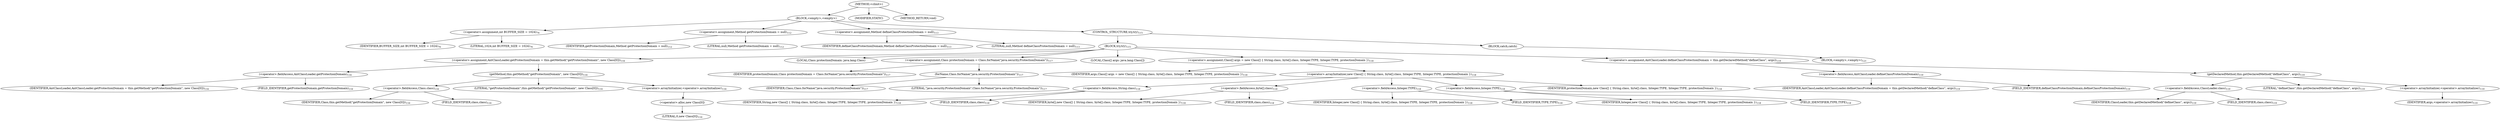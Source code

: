 digraph "&lt;clinit&gt;" {  
"950" [label = <(METHOD,&lt;clinit&gt;)> ]
"951" [label = <(BLOCK,&lt;empty&gt;,&lt;empty&gt;)> ]
"952" [label = <(&lt;operator&gt;.assignment,int BUFFER_SIZE = 1024)<SUB>76</SUB>> ]
"953" [label = <(IDENTIFIER,BUFFER_SIZE,int BUFFER_SIZE = 1024)<SUB>76</SUB>> ]
"954" [label = <(LITERAL,1024,int BUFFER_SIZE = 1024)<SUB>76</SUB>> ]
"955" [label = <(&lt;operator&gt;.assignment,Method getProtectionDomain = null)<SUB>112</SUB>> ]
"956" [label = <(IDENTIFIER,getProtectionDomain,Method getProtectionDomain = null)<SUB>112</SUB>> ]
"957" [label = <(LITERAL,null,Method getProtectionDomain = null)<SUB>112</SUB>> ]
"958" [label = <(&lt;operator&gt;.assignment,Method defineClassProtectionDomain = null)<SUB>113</SUB>> ]
"959" [label = <(IDENTIFIER,defineClassProtectionDomain,Method defineClassProtectionDomain = null)<SUB>113</SUB>> ]
"960" [label = <(LITERAL,null,Method defineClassProtectionDomain = null)<SUB>113</SUB>> ]
"961" [label = <(CONTROL_STRUCTURE,try,try)<SUB>115</SUB>> ]
"962" [label = <(BLOCK,try,try)<SUB>115</SUB>> ]
"963" [label = <(&lt;operator&gt;.assignment,AntClassLoader.getProtectionDomain = this.getMethod(&quot;getProtectionDomain&quot;, new Class[0]))<SUB>116</SUB>> ]
"964" [label = <(&lt;operator&gt;.fieldAccess,AntClassLoader.getProtectionDomain)<SUB>116</SUB>> ]
"965" [label = <(IDENTIFIER,AntClassLoader,AntClassLoader.getProtectionDomain = this.getMethod(&quot;getProtectionDomain&quot;, new Class[0]))<SUB>116</SUB>> ]
"966" [label = <(FIELD_IDENTIFIER,getProtectionDomain,getProtectionDomain)<SUB>116</SUB>> ]
"967" [label = <(getMethod,this.getMethod(&quot;getProtectionDomain&quot;, new Class[0]))<SUB>116</SUB>> ]
"968" [label = <(&lt;operator&gt;.fieldAccess,Class.class)<SUB>116</SUB>> ]
"969" [label = <(IDENTIFIER,Class,this.getMethod(&quot;getProtectionDomain&quot;, new Class[0]))<SUB>116</SUB>> ]
"970" [label = <(FIELD_IDENTIFIER,class,class)<SUB>116</SUB>> ]
"971" [label = <(LITERAL,&quot;getProtectionDomain&quot;,this.getMethod(&quot;getProtectionDomain&quot;, new Class[0]))<SUB>116</SUB>> ]
"972" [label = <(&lt;operator&gt;.arrayInitializer,&lt;operator&gt;.arrayInitializer)<SUB>116</SUB>> ]
"973" [label = <(&lt;operator&gt;.alloc,new Class[0])> ]
"974" [label = <(LITERAL,0,new Class[0])<SUB>116</SUB>> ]
"975" [label = <(LOCAL,Class protectionDomain: java.lang.Class)> ]
"976" [label = <(&lt;operator&gt;.assignment,Class protectionDomain = Class.forName(&quot;java.security.ProtectionDomain&quot;))<SUB>117</SUB>> ]
"977" [label = <(IDENTIFIER,protectionDomain,Class protectionDomain = Class.forName(&quot;java.security.ProtectionDomain&quot;))<SUB>117</SUB>> ]
"978" [label = <(forName,Class.forName(&quot;java.security.ProtectionDomain&quot;))<SUB>117</SUB>> ]
"979" [label = <(IDENTIFIER,Class,Class.forName(&quot;java.security.ProtectionDomain&quot;))<SUB>117</SUB>> ]
"980" [label = <(LITERAL,&quot;java.security.ProtectionDomain&quot;,Class.forName(&quot;java.security.ProtectionDomain&quot;))<SUB>117</SUB>> ]
"981" [label = <(LOCAL,Class[] args: java.lang.Class[])> ]
"982" [label = <(&lt;operator&gt;.assignment,Class[] args = new Class[] { String.class, byte[].class, Integer.TYPE, Integer.TYPE, protectionDomain })<SUB>118</SUB>> ]
"983" [label = <(IDENTIFIER,args,Class[] args = new Class[] { String.class, byte[].class, Integer.TYPE, Integer.TYPE, protectionDomain })<SUB>118</SUB>> ]
"984" [label = <(&lt;operator&gt;.arrayInitializer,new Class[] { String.class, byte[].class, Integer.TYPE, Integer.TYPE, protectionDomain })<SUB>118</SUB>> ]
"985" [label = <(&lt;operator&gt;.fieldAccess,String.class)<SUB>118</SUB>> ]
"986" [label = <(IDENTIFIER,String,new Class[] { String.class, byte[].class, Integer.TYPE, Integer.TYPE, protectionDomain })<SUB>118</SUB>> ]
"987" [label = <(FIELD_IDENTIFIER,class,class)<SUB>118</SUB>> ]
"988" [label = <(&lt;operator&gt;.fieldAccess,byte[].class)<SUB>118</SUB>> ]
"989" [label = <(IDENTIFIER,byte[],new Class[] { String.class, byte[].class, Integer.TYPE, Integer.TYPE, protectionDomain })<SUB>118</SUB>> ]
"990" [label = <(FIELD_IDENTIFIER,class,class)<SUB>118</SUB>> ]
"991" [label = <(&lt;operator&gt;.fieldAccess,Integer.TYPE)<SUB>118</SUB>> ]
"992" [label = <(IDENTIFIER,Integer,new Class[] { String.class, byte[].class, Integer.TYPE, Integer.TYPE, protectionDomain })<SUB>118</SUB>> ]
"993" [label = <(FIELD_IDENTIFIER,TYPE,TYPE)<SUB>118</SUB>> ]
"994" [label = <(&lt;operator&gt;.fieldAccess,Integer.TYPE)<SUB>118</SUB>> ]
"995" [label = <(IDENTIFIER,Integer,new Class[] { String.class, byte[].class, Integer.TYPE, Integer.TYPE, protectionDomain })<SUB>118</SUB>> ]
"996" [label = <(FIELD_IDENTIFIER,TYPE,TYPE)<SUB>118</SUB>> ]
"997" [label = <(IDENTIFIER,protectionDomain,new Class[] { String.class, byte[].class, Integer.TYPE, Integer.TYPE, protectionDomain })<SUB>118</SUB>> ]
"998" [label = <(&lt;operator&gt;.assignment,AntClassLoader.defineClassProtectionDomain = this.getDeclaredMethod(&quot;defineClass&quot;, args))<SUB>119</SUB>> ]
"999" [label = <(&lt;operator&gt;.fieldAccess,AntClassLoader.defineClassProtectionDomain)<SUB>119</SUB>> ]
"1000" [label = <(IDENTIFIER,AntClassLoader,AntClassLoader.defineClassProtectionDomain = this.getDeclaredMethod(&quot;defineClass&quot;, args))<SUB>119</SUB>> ]
"1001" [label = <(FIELD_IDENTIFIER,defineClassProtectionDomain,defineClassProtectionDomain)<SUB>119</SUB>> ]
"1002" [label = <(getDeclaredMethod,this.getDeclaredMethod(&quot;defineClass&quot;, args))<SUB>119</SUB>> ]
"1003" [label = <(&lt;operator&gt;.fieldAccess,ClassLoader.class)<SUB>119</SUB>> ]
"1004" [label = <(IDENTIFIER,ClassLoader,this.getDeclaredMethod(&quot;defineClass&quot;, args))<SUB>119</SUB>> ]
"1005" [label = <(FIELD_IDENTIFIER,class,class)<SUB>119</SUB>> ]
"1006" [label = <(LITERAL,&quot;defineClass&quot;,this.getDeclaredMethod(&quot;defineClass&quot;, args))<SUB>119</SUB>> ]
"1007" [label = <(&lt;operator&gt;.arrayInitializer,&lt;operator&gt;.arrayInitializer)<SUB>119</SUB>> ]
"1008" [label = <(IDENTIFIER,args,&lt;operator&gt;.arrayInitializer)<SUB>119</SUB>> ]
"1009" [label = <(BLOCK,catch,catch)> ]
"1010" [label = <(BLOCK,&lt;empty&gt;,&lt;empty&gt;)<SUB>121</SUB>> ]
"1011" [label = <(MODIFIER,STATIC)> ]
"1012" [label = <(METHOD_RETURN,void)> ]
  "950" -> "951" 
  "950" -> "1011" 
  "950" -> "1012" 
  "951" -> "952" 
  "951" -> "955" 
  "951" -> "958" 
  "951" -> "961" 
  "952" -> "953" 
  "952" -> "954" 
  "955" -> "956" 
  "955" -> "957" 
  "958" -> "959" 
  "958" -> "960" 
  "961" -> "962" 
  "961" -> "1009" 
  "962" -> "963" 
  "962" -> "975" 
  "962" -> "976" 
  "962" -> "981" 
  "962" -> "982" 
  "962" -> "998" 
  "963" -> "964" 
  "963" -> "967" 
  "964" -> "965" 
  "964" -> "966" 
  "967" -> "968" 
  "967" -> "971" 
  "967" -> "972" 
  "968" -> "969" 
  "968" -> "970" 
  "972" -> "973" 
  "973" -> "974" 
  "976" -> "977" 
  "976" -> "978" 
  "978" -> "979" 
  "978" -> "980" 
  "982" -> "983" 
  "982" -> "984" 
  "984" -> "985" 
  "984" -> "988" 
  "984" -> "991" 
  "984" -> "994" 
  "984" -> "997" 
  "985" -> "986" 
  "985" -> "987" 
  "988" -> "989" 
  "988" -> "990" 
  "991" -> "992" 
  "991" -> "993" 
  "994" -> "995" 
  "994" -> "996" 
  "998" -> "999" 
  "998" -> "1002" 
  "999" -> "1000" 
  "999" -> "1001" 
  "1002" -> "1003" 
  "1002" -> "1006" 
  "1002" -> "1007" 
  "1003" -> "1004" 
  "1003" -> "1005" 
  "1007" -> "1008" 
  "1009" -> "1010" 
}
